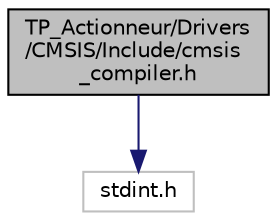 digraph "TP_Actionneur/Drivers/CMSIS/Include/cmsis_compiler.h"
{
 // LATEX_PDF_SIZE
  edge [fontname="Helvetica",fontsize="10",labelfontname="Helvetica",labelfontsize="10"];
  node [fontname="Helvetica",fontsize="10",shape=record];
  Node1 [label="TP_Actionneur/Drivers\l/CMSIS/Include/cmsis\l_compiler.h",height=0.2,width=0.4,color="black", fillcolor="grey75", style="filled", fontcolor="black",tooltip="CMSIS compiler generic header file."];
  Node1 -> Node2 [color="midnightblue",fontsize="10",style="solid"];
  Node2 [label="stdint.h",height=0.2,width=0.4,color="grey75", fillcolor="white", style="filled",tooltip=" "];
}
